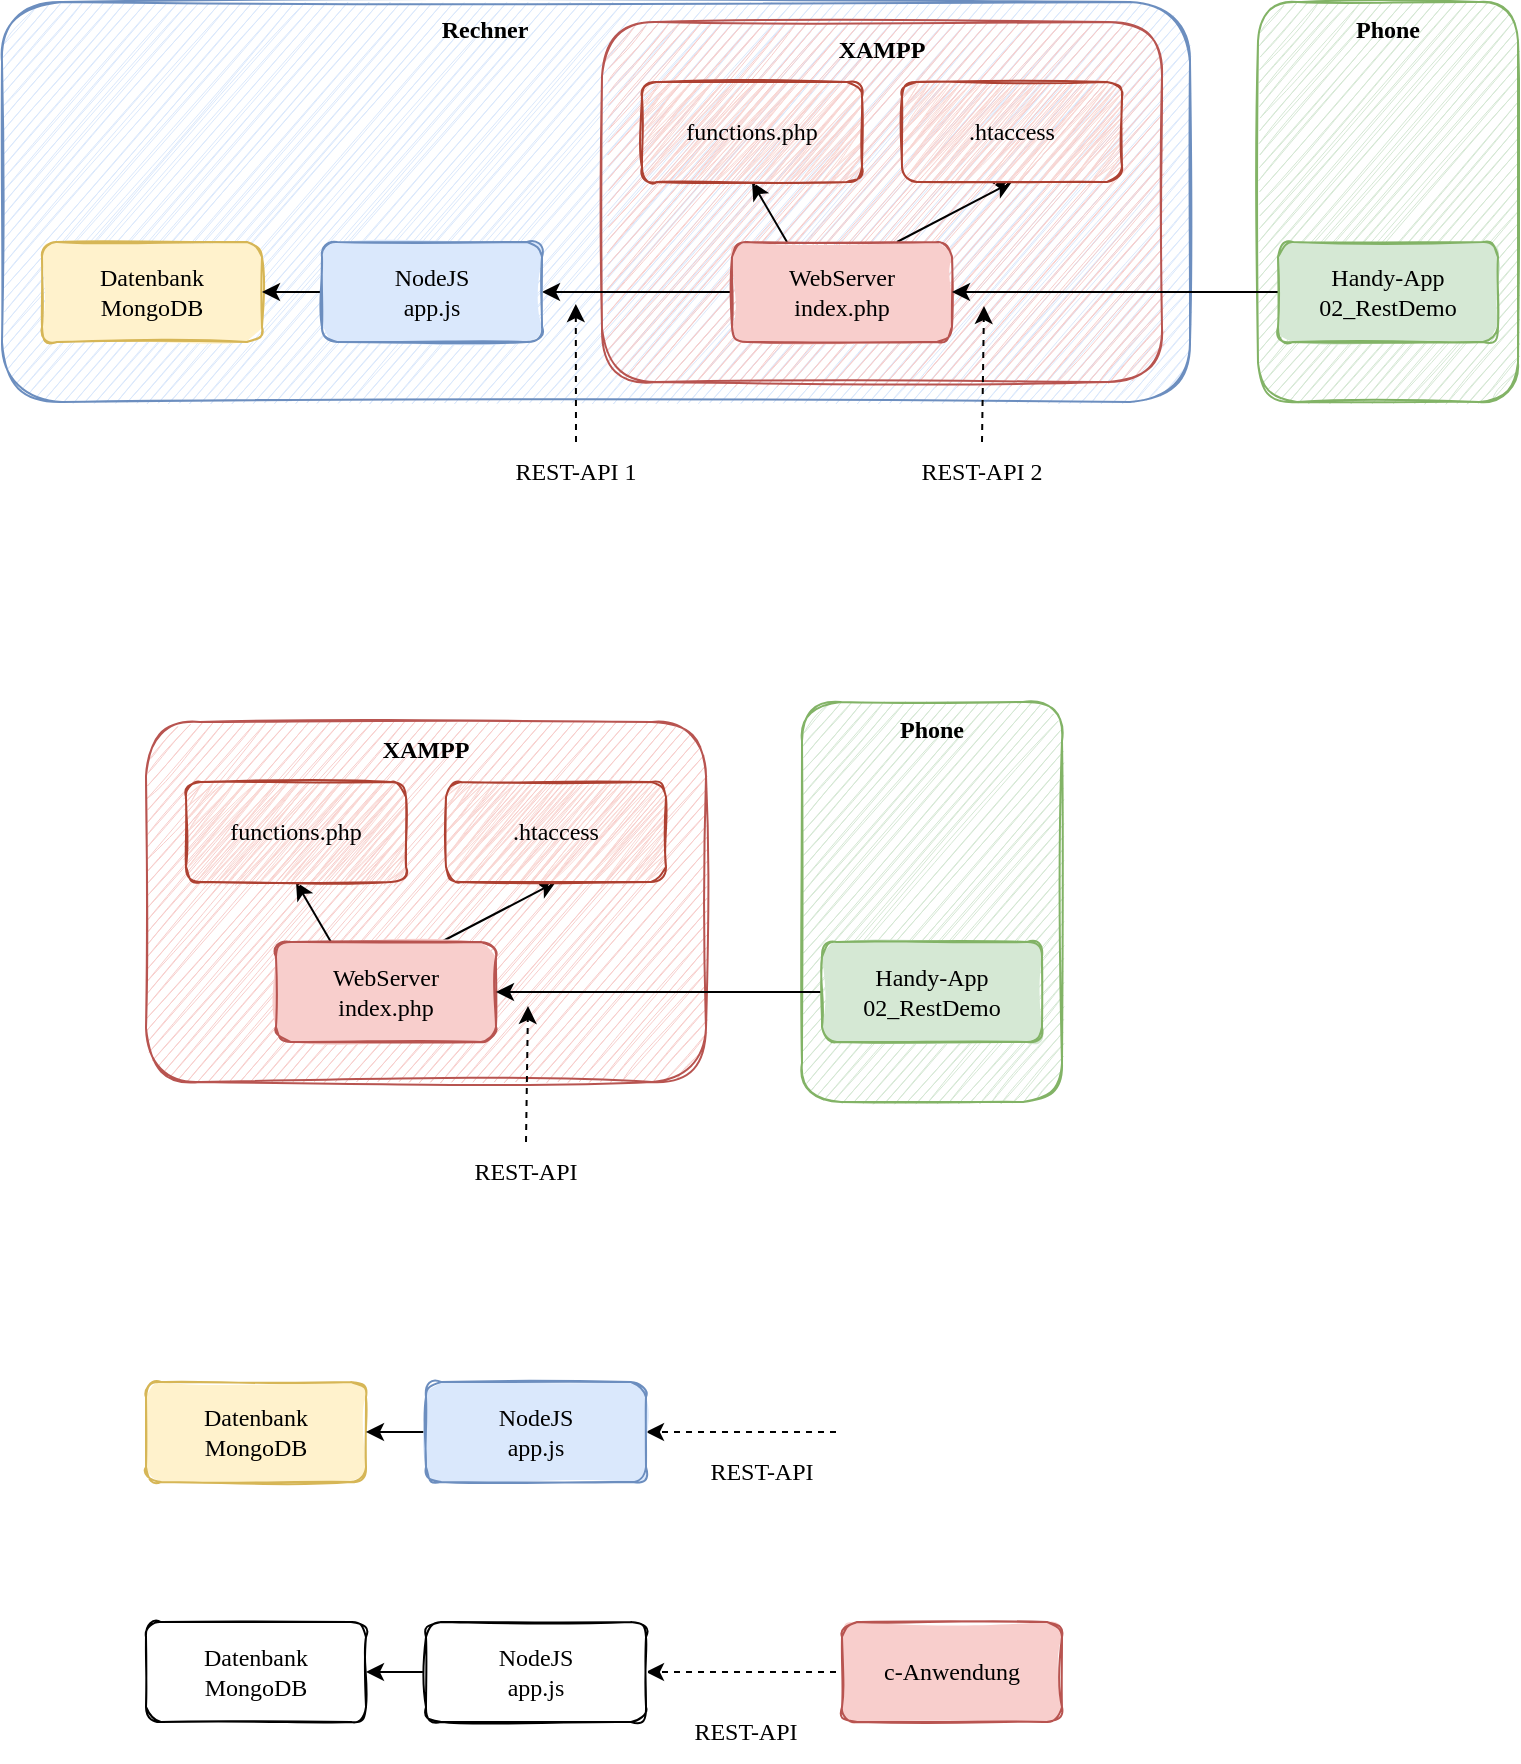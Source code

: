 <mxfile version="13.4.5" type="device"><diagram id="5FGcHrbKRggn5lAlRwiR" name="Page-1"><mxGraphModel dx="785" dy="592" grid="1" gridSize="10" guides="1" tooltips="1" connect="1" arrows="1" fold="1" page="1" pageScale="1" pageWidth="827" pageHeight="1169" math="0" shadow="0"><root><mxCell id="0"/><mxCell id="1" parent="0"/><mxCell id="BCBRUlYkTAinAZ7KFngK-15" value="Phone" style="rounded=1;whiteSpace=wrap;html=1;comic=1;sketch=1;align=center;verticalAlign=top;fillColor=#d5e8d4;strokeColor=#82b366;fontFamily=Comic Sans MS;fontStyle=1" vertex="1" parent="1"><mxGeometry x="668" y="20" width="130" height="200" as="geometry"/></mxCell><mxCell id="BCBRUlYkTAinAZ7KFngK-14" value="Rechner&amp;nbsp; &amp;nbsp; &amp;nbsp; &amp;nbsp; &amp;nbsp; &amp;nbsp; &amp;nbsp; &amp;nbsp; &amp;nbsp; &amp;nbsp; &amp;nbsp; &amp;nbsp; &amp;nbsp; &amp;nbsp; &amp;nbsp; &amp;nbsp; &amp;nbsp; &amp;nbsp; &amp;nbsp;" style="rounded=1;whiteSpace=wrap;html=1;comic=1;sketch=1;align=center;verticalAlign=top;fillColor=#dae8fc;strokeColor=#6c8ebf;fontFamily=Comic Sans MS;fontStyle=1" vertex="1" parent="1"><mxGeometry x="40" y="20" width="594" height="200" as="geometry"/></mxCell><mxCell id="BCBRUlYkTAinAZ7KFngK-7" value="XAMPP" style="rounded=1;whiteSpace=wrap;html=1;comic=1;sketch=1;align=center;verticalAlign=top;fillColor=#f8cecc;strokeColor=#b85450;fontFamily=Comic Sans MS;fontStyle=1" vertex="1" parent="1"><mxGeometry x="340" y="30" width="280" height="180" as="geometry"/></mxCell><mxCell id="BCBRUlYkTAinAZ7KFngK-1" value="Datenbank&lt;br&gt;MongoDB" style="rounded=1;whiteSpace=wrap;html=1;comic=1;sketch=1;fontFamily=Comic Sans MS;fillColor=#fff2cc;strokeColor=#d6b656;fillStyle=solid;" vertex="1" parent="1"><mxGeometry x="60" y="140" width="110" height="50" as="geometry"/></mxCell><mxCell id="BCBRUlYkTAinAZ7KFngK-9" style="rounded=0;orthogonalLoop=1;jettySize=auto;html=1;exitX=0.25;exitY=0;exitDx=0;exitDy=0;entryX=0.5;entryY=1;entryDx=0;entryDy=0;fontFamily=Comic Sans MS;" edge="1" parent="1" source="BCBRUlYkTAinAZ7KFngK-2" target="BCBRUlYkTAinAZ7KFngK-3"><mxGeometry relative="1" as="geometry"/></mxCell><mxCell id="BCBRUlYkTAinAZ7KFngK-10" style="edgeStyle=none;rounded=0;orthogonalLoop=1;jettySize=auto;html=1;exitX=0.75;exitY=0;exitDx=0;exitDy=0;entryX=0.5;entryY=1;entryDx=0;entryDy=0;fontFamily=Comic Sans MS;" edge="1" parent="1" source="BCBRUlYkTAinAZ7KFngK-2" target="BCBRUlYkTAinAZ7KFngK-4"><mxGeometry relative="1" as="geometry"/></mxCell><mxCell id="BCBRUlYkTAinAZ7KFngK-11" style="edgeStyle=none;rounded=0;orthogonalLoop=1;jettySize=auto;html=1;exitX=0;exitY=0.5;exitDx=0;exitDy=0;entryX=1;entryY=0.5;entryDx=0;entryDy=0;fontFamily=Comic Sans MS;" edge="1" parent="1" source="BCBRUlYkTAinAZ7KFngK-2" target="BCBRUlYkTAinAZ7KFngK-6"><mxGeometry relative="1" as="geometry"/></mxCell><mxCell id="BCBRUlYkTAinAZ7KFngK-2" value="WebServer&lt;br&gt;index.php" style="rounded=1;whiteSpace=wrap;html=1;comic=1;sketch=1;fontFamily=Comic Sans MS;fillColor=#f8cecc;strokeColor=#b85450;fillStyle=solid;" vertex="1" parent="1"><mxGeometry x="405" y="140" width="110" height="50" as="geometry"/></mxCell><mxCell id="BCBRUlYkTAinAZ7KFngK-3" value="functions.php" style="rounded=1;whiteSpace=wrap;html=1;comic=1;sketch=1;fontFamily=Comic Sans MS;fillColor=#fad9d5;strokeColor=#ae4132;fillStyle=zigzag;" vertex="1" parent="1"><mxGeometry x="360" y="60" width="110" height="50" as="geometry"/></mxCell><mxCell id="BCBRUlYkTAinAZ7KFngK-4" value=".htaccess" style="rounded=1;whiteSpace=wrap;html=1;comic=1;sketch=1;fontFamily=Comic Sans MS;fillColor=#fad9d5;strokeColor=#ae4132;fillStyle=zigzag;" vertex="1" parent="1"><mxGeometry x="490" y="60" width="110" height="50" as="geometry"/></mxCell><mxCell id="BCBRUlYkTAinAZ7KFngK-13" style="edgeStyle=none;rounded=0;orthogonalLoop=1;jettySize=auto;html=1;exitX=0;exitY=0.5;exitDx=0;exitDy=0;entryX=1;entryY=0.5;entryDx=0;entryDy=0;fontFamily=Comic Sans MS;" edge="1" parent="1" source="BCBRUlYkTAinAZ7KFngK-5" target="BCBRUlYkTAinAZ7KFngK-2"><mxGeometry relative="1" as="geometry"/></mxCell><mxCell id="BCBRUlYkTAinAZ7KFngK-5" value="Handy-App&lt;br&gt;02_RestDemo" style="rounded=1;whiteSpace=wrap;html=1;comic=1;sketch=1;fontFamily=Comic Sans MS;fillColor=#d5e8d4;strokeColor=#82b366;fillStyle=solid;" vertex="1" parent="1"><mxGeometry x="678" y="140" width="110" height="50" as="geometry"/></mxCell><mxCell id="BCBRUlYkTAinAZ7KFngK-12" style="edgeStyle=none;rounded=0;orthogonalLoop=1;jettySize=auto;html=1;exitX=0;exitY=0.5;exitDx=0;exitDy=0;entryX=1;entryY=0.5;entryDx=0;entryDy=0;fontFamily=Comic Sans MS;" edge="1" parent="1" source="BCBRUlYkTAinAZ7KFngK-6" target="BCBRUlYkTAinAZ7KFngK-1"><mxGeometry relative="1" as="geometry"/></mxCell><mxCell id="BCBRUlYkTAinAZ7KFngK-6" value="NodeJS&lt;br&gt;app.js" style="rounded=1;whiteSpace=wrap;html=1;comic=1;sketch=1;fontFamily=Comic Sans MS;fillColor=#dae8fc;strokeColor=#6c8ebf;fillStyle=solid;" vertex="1" parent="1"><mxGeometry x="200" y="140" width="110" height="50" as="geometry"/></mxCell><mxCell id="BCBRUlYkTAinAZ7KFngK-18" style="edgeStyle=none;rounded=0;orthogonalLoop=1;jettySize=auto;html=1;exitX=0.5;exitY=0;exitDx=0;exitDy=0;fontFamily=Comic Sans MS;dashed=1;" edge="1" parent="1" source="BCBRUlYkTAinAZ7KFngK-17"><mxGeometry relative="1" as="geometry"><mxPoint x="531" y="172" as="targetPoint"/></mxGeometry></mxCell><mxCell id="BCBRUlYkTAinAZ7KFngK-17" value="REST-API 2" style="rounded=1;whiteSpace=wrap;html=1;comic=1;sketch=1;fontFamily=Comic Sans MS;fillStyle=solid;fillColor=none;strokeColor=none;" vertex="1" parent="1"><mxGeometry x="490" y="240" width="80" height="30" as="geometry"/></mxCell><mxCell id="BCBRUlYkTAinAZ7KFngK-19" value="REST-API 1" style="rounded=1;whiteSpace=wrap;html=1;comic=1;sketch=1;fontFamily=Comic Sans MS;fillStyle=solid;fillColor=none;strokeColor=none;" vertex="1" parent="1"><mxGeometry x="287" y="240" width="80" height="30" as="geometry"/></mxCell><mxCell id="BCBRUlYkTAinAZ7KFngK-20" style="edgeStyle=none;rounded=0;orthogonalLoop=1;jettySize=auto;html=1;fontFamily=Comic Sans MS;dashed=1;exitX=0.5;exitY=0;exitDx=0;exitDy=0;entryX=0.483;entryY=0.755;entryDx=0;entryDy=0;entryPerimeter=0;" edge="1" parent="1" source="BCBRUlYkTAinAZ7KFngK-19" target="BCBRUlYkTAinAZ7KFngK-14"><mxGeometry relative="1" as="geometry"><mxPoint x="331" y="172" as="targetPoint"/><mxPoint x="430" y="280" as="sourcePoint"/></mxGeometry></mxCell><mxCell id="BCBRUlYkTAinAZ7KFngK-21" value="Phone" style="rounded=1;whiteSpace=wrap;html=1;comic=1;sketch=1;align=center;verticalAlign=top;fillColor=#d5e8d4;strokeColor=#82b366;fontFamily=Comic Sans MS;fontStyle=1" vertex="1" parent="1"><mxGeometry x="440" y="370" width="130" height="200" as="geometry"/></mxCell><mxCell id="BCBRUlYkTAinAZ7KFngK-22" value="XAMPP" style="rounded=1;whiteSpace=wrap;html=1;comic=1;sketch=1;align=center;verticalAlign=top;fillColor=#f8cecc;strokeColor=#b85450;fontFamily=Comic Sans MS;fontStyle=1" vertex="1" parent="1"><mxGeometry x="112" y="380" width="280" height="180" as="geometry"/></mxCell><mxCell id="BCBRUlYkTAinAZ7KFngK-23" style="rounded=0;orthogonalLoop=1;jettySize=auto;html=1;exitX=0.25;exitY=0;exitDx=0;exitDy=0;entryX=0.5;entryY=1;entryDx=0;entryDy=0;fontFamily=Comic Sans MS;" edge="1" source="BCBRUlYkTAinAZ7KFngK-25" target="BCBRUlYkTAinAZ7KFngK-26" parent="1"><mxGeometry relative="1" as="geometry"/></mxCell><mxCell id="BCBRUlYkTAinAZ7KFngK-24" style="edgeStyle=none;rounded=0;orthogonalLoop=1;jettySize=auto;html=1;exitX=0.75;exitY=0;exitDx=0;exitDy=0;entryX=0.5;entryY=1;entryDx=0;entryDy=0;fontFamily=Comic Sans MS;" edge="1" source="BCBRUlYkTAinAZ7KFngK-25" target="BCBRUlYkTAinAZ7KFngK-27" parent="1"><mxGeometry relative="1" as="geometry"/></mxCell><mxCell id="BCBRUlYkTAinAZ7KFngK-25" value="WebServer&lt;br&gt;index.php" style="rounded=1;whiteSpace=wrap;html=1;comic=1;sketch=1;fontFamily=Comic Sans MS;fillColor=#f8cecc;strokeColor=#b85450;fillStyle=solid;" vertex="1" parent="1"><mxGeometry x="177" y="490" width="110" height="50" as="geometry"/></mxCell><mxCell id="BCBRUlYkTAinAZ7KFngK-26" value="functions.php" style="rounded=1;whiteSpace=wrap;html=1;comic=1;sketch=1;fontFamily=Comic Sans MS;fillColor=#fad9d5;strokeColor=#ae4132;fillStyle=zigzag;" vertex="1" parent="1"><mxGeometry x="132" y="410" width="110" height="50" as="geometry"/></mxCell><mxCell id="BCBRUlYkTAinAZ7KFngK-27" value=".htaccess" style="rounded=1;whiteSpace=wrap;html=1;comic=1;sketch=1;fontFamily=Comic Sans MS;fillColor=#fad9d5;strokeColor=#ae4132;fillStyle=zigzag;" vertex="1" parent="1"><mxGeometry x="262" y="410" width="110" height="50" as="geometry"/></mxCell><mxCell id="BCBRUlYkTAinAZ7KFngK-28" style="edgeStyle=none;rounded=0;orthogonalLoop=1;jettySize=auto;html=1;exitX=0;exitY=0.5;exitDx=0;exitDy=0;entryX=1;entryY=0.5;entryDx=0;entryDy=0;fontFamily=Comic Sans MS;" edge="1" source="BCBRUlYkTAinAZ7KFngK-29" target="BCBRUlYkTAinAZ7KFngK-25" parent="1"><mxGeometry relative="1" as="geometry"/></mxCell><mxCell id="BCBRUlYkTAinAZ7KFngK-29" value="Handy-App&lt;br&gt;02_RestDemo" style="rounded=1;whiteSpace=wrap;html=1;comic=1;sketch=1;fontFamily=Comic Sans MS;fillColor=#d5e8d4;strokeColor=#82b366;fillStyle=solid;" vertex="1" parent="1"><mxGeometry x="450" y="490" width="110" height="50" as="geometry"/></mxCell><mxCell id="BCBRUlYkTAinAZ7KFngK-30" style="edgeStyle=none;rounded=0;orthogonalLoop=1;jettySize=auto;html=1;exitX=0.5;exitY=0;exitDx=0;exitDy=0;fontFamily=Comic Sans MS;dashed=1;" edge="1" source="BCBRUlYkTAinAZ7KFngK-31" parent="1"><mxGeometry relative="1" as="geometry"><mxPoint x="303" y="522.0" as="targetPoint"/></mxGeometry></mxCell><mxCell id="BCBRUlYkTAinAZ7KFngK-31" value="REST-API" style="rounded=1;whiteSpace=wrap;html=1;comic=1;sketch=1;fontFamily=Comic Sans MS;fillStyle=solid;fillColor=none;strokeColor=none;" vertex="1" parent="1"><mxGeometry x="262" y="590" width="80" height="30" as="geometry"/></mxCell><mxCell id="BCBRUlYkTAinAZ7KFngK-32" value="Datenbank&lt;br&gt;MongoDB" style="rounded=1;whiteSpace=wrap;html=1;comic=1;sketch=1;fontFamily=Comic Sans MS;fillColor=#fff2cc;strokeColor=#d6b656;fillStyle=solid;" vertex="1" parent="1"><mxGeometry x="112" y="710" width="110" height="50" as="geometry"/></mxCell><mxCell id="BCBRUlYkTAinAZ7KFngK-33" style="edgeStyle=none;rounded=0;orthogonalLoop=1;jettySize=auto;html=1;exitX=0;exitY=0.5;exitDx=0;exitDy=0;entryX=1;entryY=0.5;entryDx=0;entryDy=0;fontFamily=Comic Sans MS;dashed=1;" edge="1" target="BCBRUlYkTAinAZ7KFngK-35" parent="1"><mxGeometry relative="1" as="geometry"><mxPoint x="457" y="735" as="sourcePoint"/></mxGeometry></mxCell><mxCell id="BCBRUlYkTAinAZ7KFngK-34" style="edgeStyle=none;rounded=0;orthogonalLoop=1;jettySize=auto;html=1;exitX=0;exitY=0.5;exitDx=0;exitDy=0;entryX=1;entryY=0.5;entryDx=0;entryDy=0;fontFamily=Comic Sans MS;" edge="1" source="BCBRUlYkTAinAZ7KFngK-35" target="BCBRUlYkTAinAZ7KFngK-32" parent="1"><mxGeometry relative="1" as="geometry"/></mxCell><mxCell id="BCBRUlYkTAinAZ7KFngK-35" value="NodeJS&lt;br&gt;app.js" style="rounded=1;whiteSpace=wrap;html=1;comic=1;sketch=1;fontFamily=Comic Sans MS;fillColor=#dae8fc;strokeColor=#6c8ebf;fillStyle=solid;" vertex="1" parent="1"><mxGeometry x="252" y="710" width="110" height="50" as="geometry"/></mxCell><mxCell id="BCBRUlYkTAinAZ7KFngK-36" value="REST-API" style="rounded=1;whiteSpace=wrap;html=1;comic=1;sketch=1;fontFamily=Comic Sans MS;fillStyle=solid;fillColor=none;strokeColor=none;" vertex="1" parent="1"><mxGeometry x="380" y="740" width="80" height="30" as="geometry"/></mxCell><mxCell id="BCBRUlYkTAinAZ7KFngK-38" value="Datenbank&lt;br&gt;MongoDB" style="rounded=1;whiteSpace=wrap;html=1;comic=1;sketch=1;fontFamily=Comic Sans MS;fillStyle=solid;" vertex="1" parent="1"><mxGeometry x="112" y="830" width="110" height="50" as="geometry"/></mxCell><mxCell id="BCBRUlYkTAinAZ7KFngK-39" style="edgeStyle=none;rounded=0;orthogonalLoop=1;jettySize=auto;html=1;exitX=0;exitY=0.5;exitDx=0;exitDy=0;entryX=1;entryY=0.5;entryDx=0;entryDy=0;fontFamily=Comic Sans MS;dashed=1;" edge="1" target="BCBRUlYkTAinAZ7KFngK-41" parent="1"><mxGeometry relative="1" as="geometry"><mxPoint x="457" y="855" as="sourcePoint"/></mxGeometry></mxCell><mxCell id="BCBRUlYkTAinAZ7KFngK-40" style="edgeStyle=none;rounded=0;orthogonalLoop=1;jettySize=auto;html=1;exitX=0;exitY=0.5;exitDx=0;exitDy=0;entryX=1;entryY=0.5;entryDx=0;entryDy=0;fontFamily=Comic Sans MS;" edge="1" source="BCBRUlYkTAinAZ7KFngK-41" target="BCBRUlYkTAinAZ7KFngK-38" parent="1"><mxGeometry relative="1" as="geometry"/></mxCell><mxCell id="BCBRUlYkTAinAZ7KFngK-41" value="NodeJS&lt;br&gt;app.js" style="rounded=1;whiteSpace=wrap;html=1;comic=1;sketch=1;fontFamily=Comic Sans MS;fillStyle=solid;" vertex="1" parent="1"><mxGeometry x="252" y="830" width="110" height="50" as="geometry"/></mxCell><mxCell id="BCBRUlYkTAinAZ7KFngK-42" value="REST-API" style="rounded=1;whiteSpace=wrap;html=1;comic=1;sketch=1;fontFamily=Comic Sans MS;fillStyle=solid;fillColor=none;strokeColor=none;" vertex="1" parent="1"><mxGeometry x="372" y="870" width="80" height="30" as="geometry"/></mxCell><mxCell id="BCBRUlYkTAinAZ7KFngK-43" value="c-Anwendung" style="rounded=1;whiteSpace=wrap;html=1;comic=1;sketch=1;fontFamily=Comic Sans MS;fillColor=#f8cecc;strokeColor=#b85450;fillStyle=solid;" vertex="1" parent="1"><mxGeometry x="460" y="830" width="110" height="50" as="geometry"/></mxCell></root></mxGraphModel></diagram></mxfile>